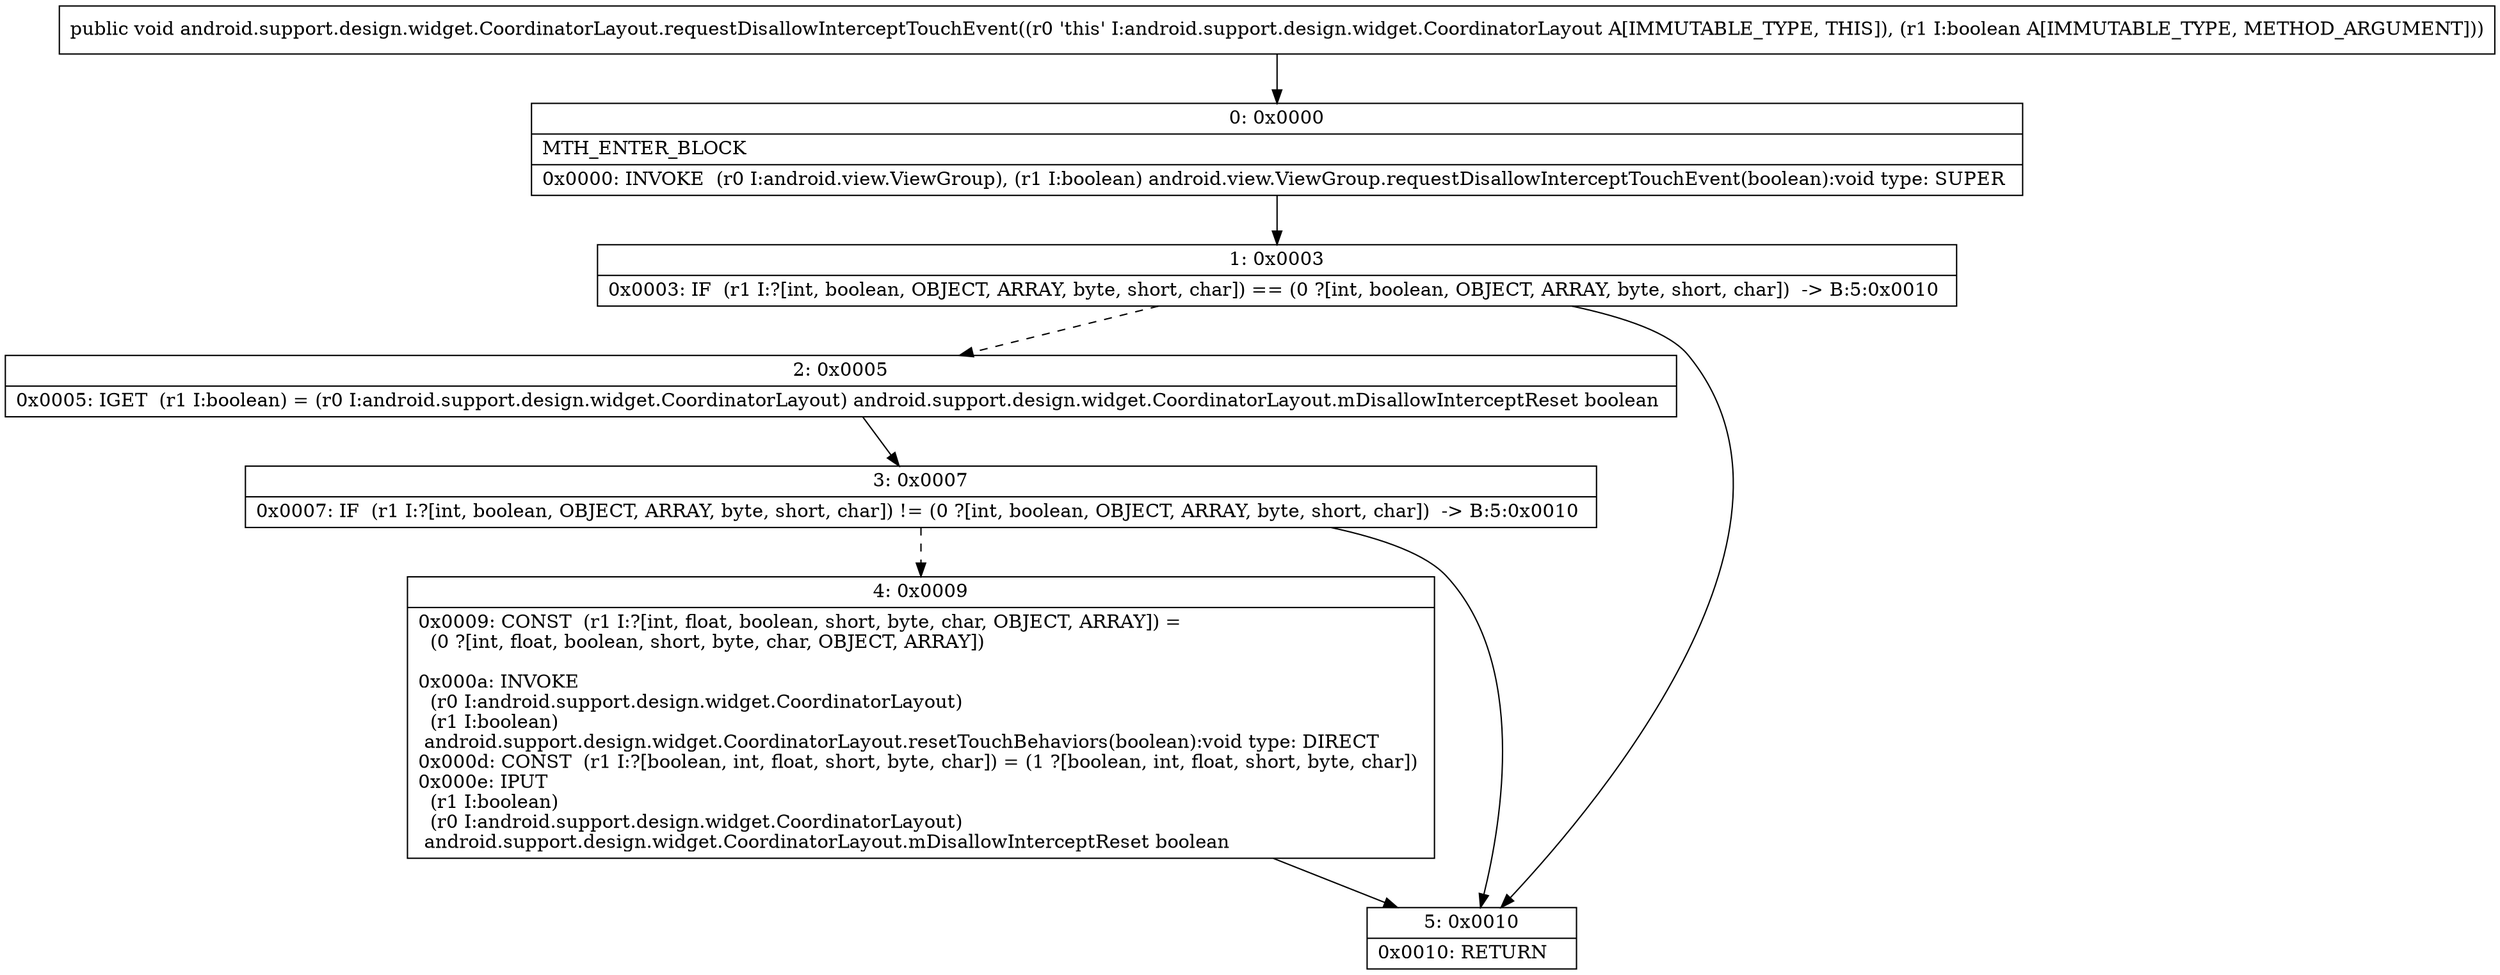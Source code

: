 digraph "CFG forandroid.support.design.widget.CoordinatorLayout.requestDisallowInterceptTouchEvent(Z)V" {
Node_0 [shape=record,label="{0\:\ 0x0000|MTH_ENTER_BLOCK\l|0x0000: INVOKE  (r0 I:android.view.ViewGroup), (r1 I:boolean) android.view.ViewGroup.requestDisallowInterceptTouchEvent(boolean):void type: SUPER \l}"];
Node_1 [shape=record,label="{1\:\ 0x0003|0x0003: IF  (r1 I:?[int, boolean, OBJECT, ARRAY, byte, short, char]) == (0 ?[int, boolean, OBJECT, ARRAY, byte, short, char])  \-\> B:5:0x0010 \l}"];
Node_2 [shape=record,label="{2\:\ 0x0005|0x0005: IGET  (r1 I:boolean) = (r0 I:android.support.design.widget.CoordinatorLayout) android.support.design.widget.CoordinatorLayout.mDisallowInterceptReset boolean \l}"];
Node_3 [shape=record,label="{3\:\ 0x0007|0x0007: IF  (r1 I:?[int, boolean, OBJECT, ARRAY, byte, short, char]) != (0 ?[int, boolean, OBJECT, ARRAY, byte, short, char])  \-\> B:5:0x0010 \l}"];
Node_4 [shape=record,label="{4\:\ 0x0009|0x0009: CONST  (r1 I:?[int, float, boolean, short, byte, char, OBJECT, ARRAY]) = \l  (0 ?[int, float, boolean, short, byte, char, OBJECT, ARRAY])\l \l0x000a: INVOKE  \l  (r0 I:android.support.design.widget.CoordinatorLayout)\l  (r1 I:boolean)\l android.support.design.widget.CoordinatorLayout.resetTouchBehaviors(boolean):void type: DIRECT \l0x000d: CONST  (r1 I:?[boolean, int, float, short, byte, char]) = (1 ?[boolean, int, float, short, byte, char]) \l0x000e: IPUT  \l  (r1 I:boolean)\l  (r0 I:android.support.design.widget.CoordinatorLayout)\l android.support.design.widget.CoordinatorLayout.mDisallowInterceptReset boolean \l}"];
Node_5 [shape=record,label="{5\:\ 0x0010|0x0010: RETURN   \l}"];
MethodNode[shape=record,label="{public void android.support.design.widget.CoordinatorLayout.requestDisallowInterceptTouchEvent((r0 'this' I:android.support.design.widget.CoordinatorLayout A[IMMUTABLE_TYPE, THIS]), (r1 I:boolean A[IMMUTABLE_TYPE, METHOD_ARGUMENT])) }"];
MethodNode -> Node_0;
Node_0 -> Node_1;
Node_1 -> Node_2[style=dashed];
Node_1 -> Node_5;
Node_2 -> Node_3;
Node_3 -> Node_4[style=dashed];
Node_3 -> Node_5;
Node_4 -> Node_5;
}

